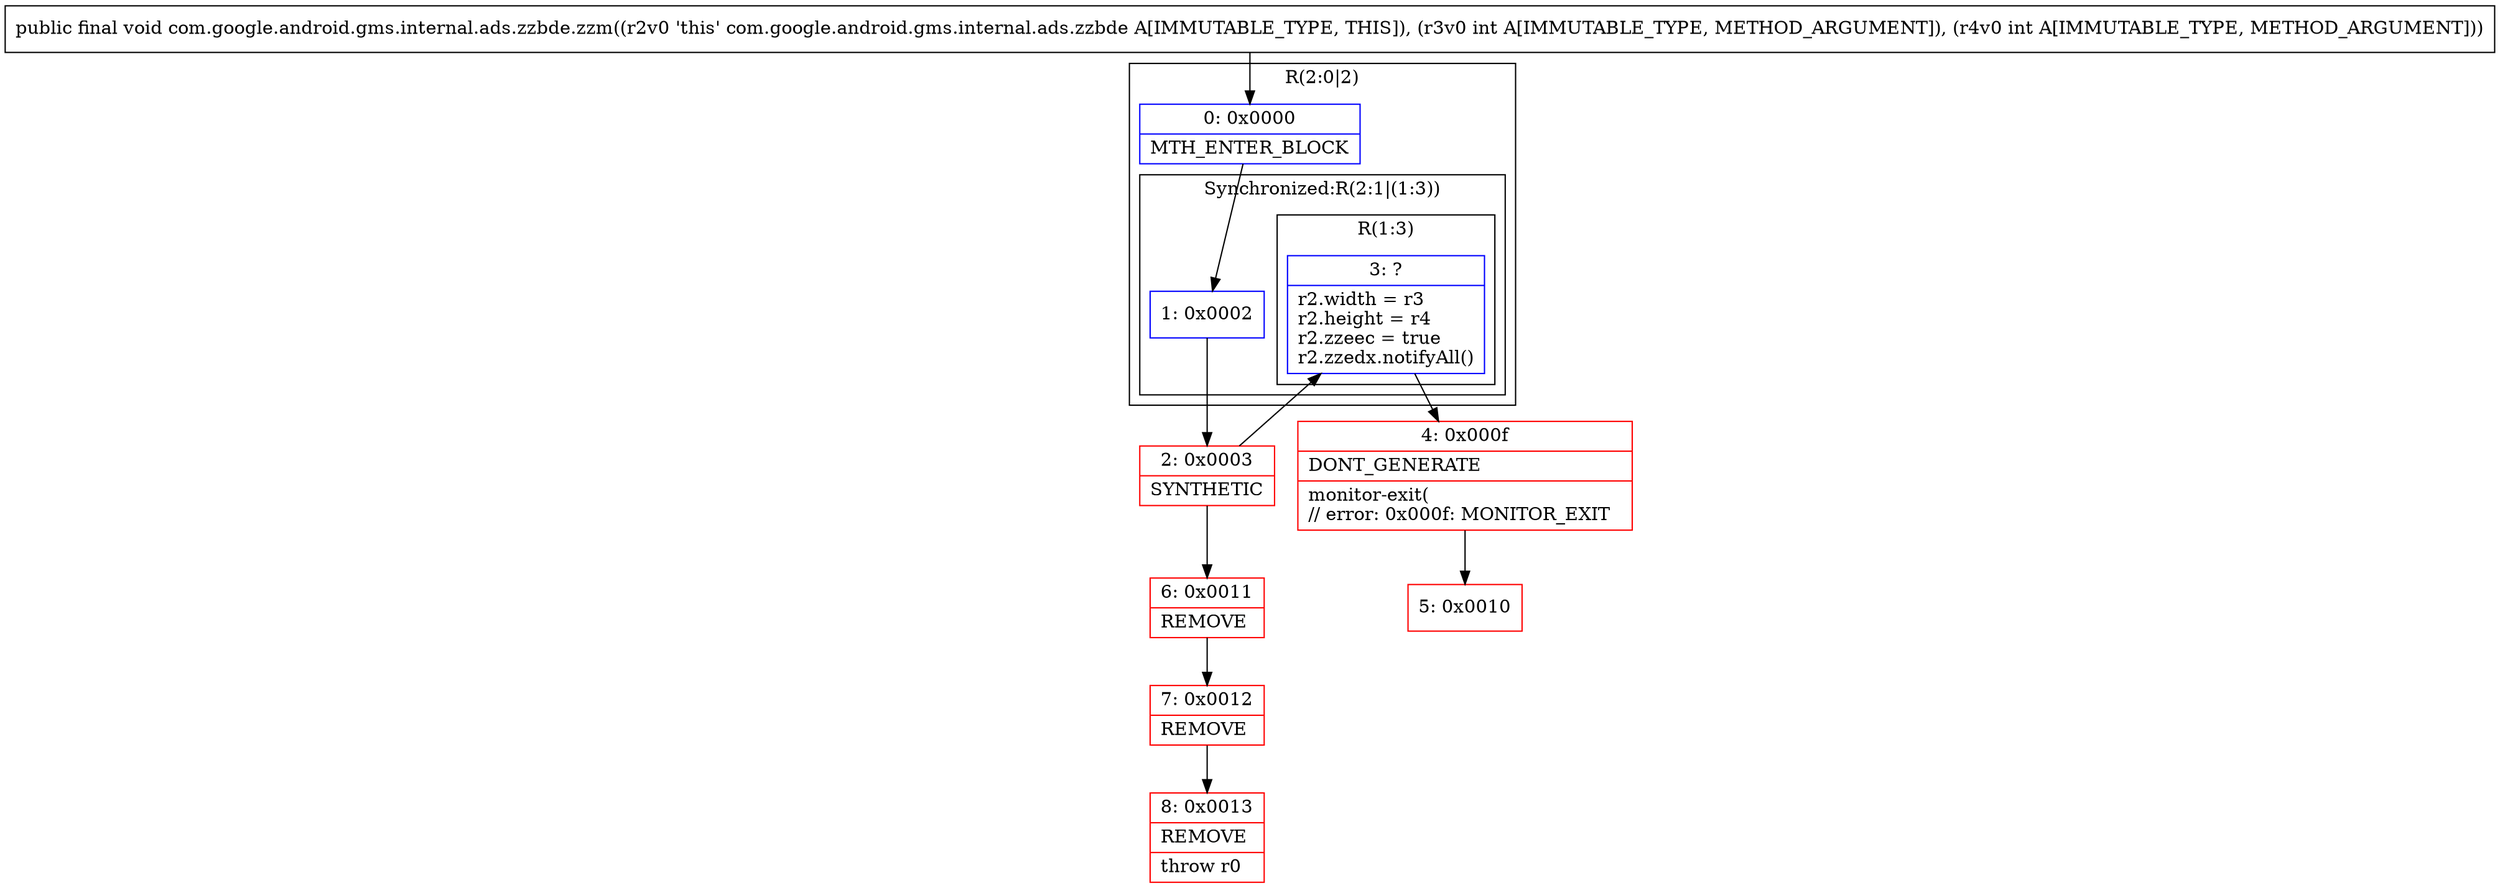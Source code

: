 digraph "CFG forcom.google.android.gms.internal.ads.zzbde.zzm(II)V" {
subgraph cluster_Region_823958624 {
label = "R(2:0|2)";
node [shape=record,color=blue];
Node_0 [shape=record,label="{0\:\ 0x0000|MTH_ENTER_BLOCK\l}"];
subgraph cluster_SynchronizedRegion_1864222860 {
label = "Synchronized:R(2:1|(1:3))";
node [shape=record,color=blue];
Node_1 [shape=record,label="{1\:\ 0x0002}"];
subgraph cluster_Region_1743013554 {
label = "R(1:3)";
node [shape=record,color=blue];
Node_3 [shape=record,label="{3\:\ ?|r2.width = r3\lr2.height = r4\lr2.zzeec = true\lr2.zzedx.notifyAll()\l}"];
}
}
}
Node_2 [shape=record,color=red,label="{2\:\ 0x0003|SYNTHETIC\l}"];
Node_4 [shape=record,color=red,label="{4\:\ 0x000f|DONT_GENERATE\l|monitor\-exit(\l\/\/ error: 0x000f: MONITOR_EXIT  \l}"];
Node_5 [shape=record,color=red,label="{5\:\ 0x0010}"];
Node_6 [shape=record,color=red,label="{6\:\ 0x0011|REMOVE\l}"];
Node_7 [shape=record,color=red,label="{7\:\ 0x0012|REMOVE\l}"];
Node_8 [shape=record,color=red,label="{8\:\ 0x0013|REMOVE\l|throw r0\l}"];
MethodNode[shape=record,label="{public final void com.google.android.gms.internal.ads.zzbde.zzm((r2v0 'this' com.google.android.gms.internal.ads.zzbde A[IMMUTABLE_TYPE, THIS]), (r3v0 int A[IMMUTABLE_TYPE, METHOD_ARGUMENT]), (r4v0 int A[IMMUTABLE_TYPE, METHOD_ARGUMENT])) }"];
MethodNode -> Node_0;
Node_0 -> Node_1;
Node_1 -> Node_2;
Node_3 -> Node_4;
Node_2 -> Node_3;
Node_2 -> Node_6;
Node_4 -> Node_5;
Node_6 -> Node_7;
Node_7 -> Node_8;
}

